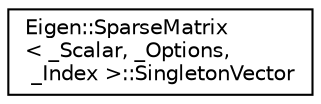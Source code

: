 digraph "Graphical Class Hierarchy"
{
  edge [fontname="Helvetica",fontsize="10",labelfontname="Helvetica",labelfontsize="10"];
  node [fontname="Helvetica",fontsize="10",shape=record];
  rankdir="LR";
  Node1 [label="Eigen::SparseMatrix\l\< _Scalar, _Options,\l _Index \>::SingletonVector",height=0.2,width=0.4,color="black", fillcolor="white", style="filled",URL="$class_eigen_1_1_sparse_matrix_1_1_singleton_vector.html"];
}

